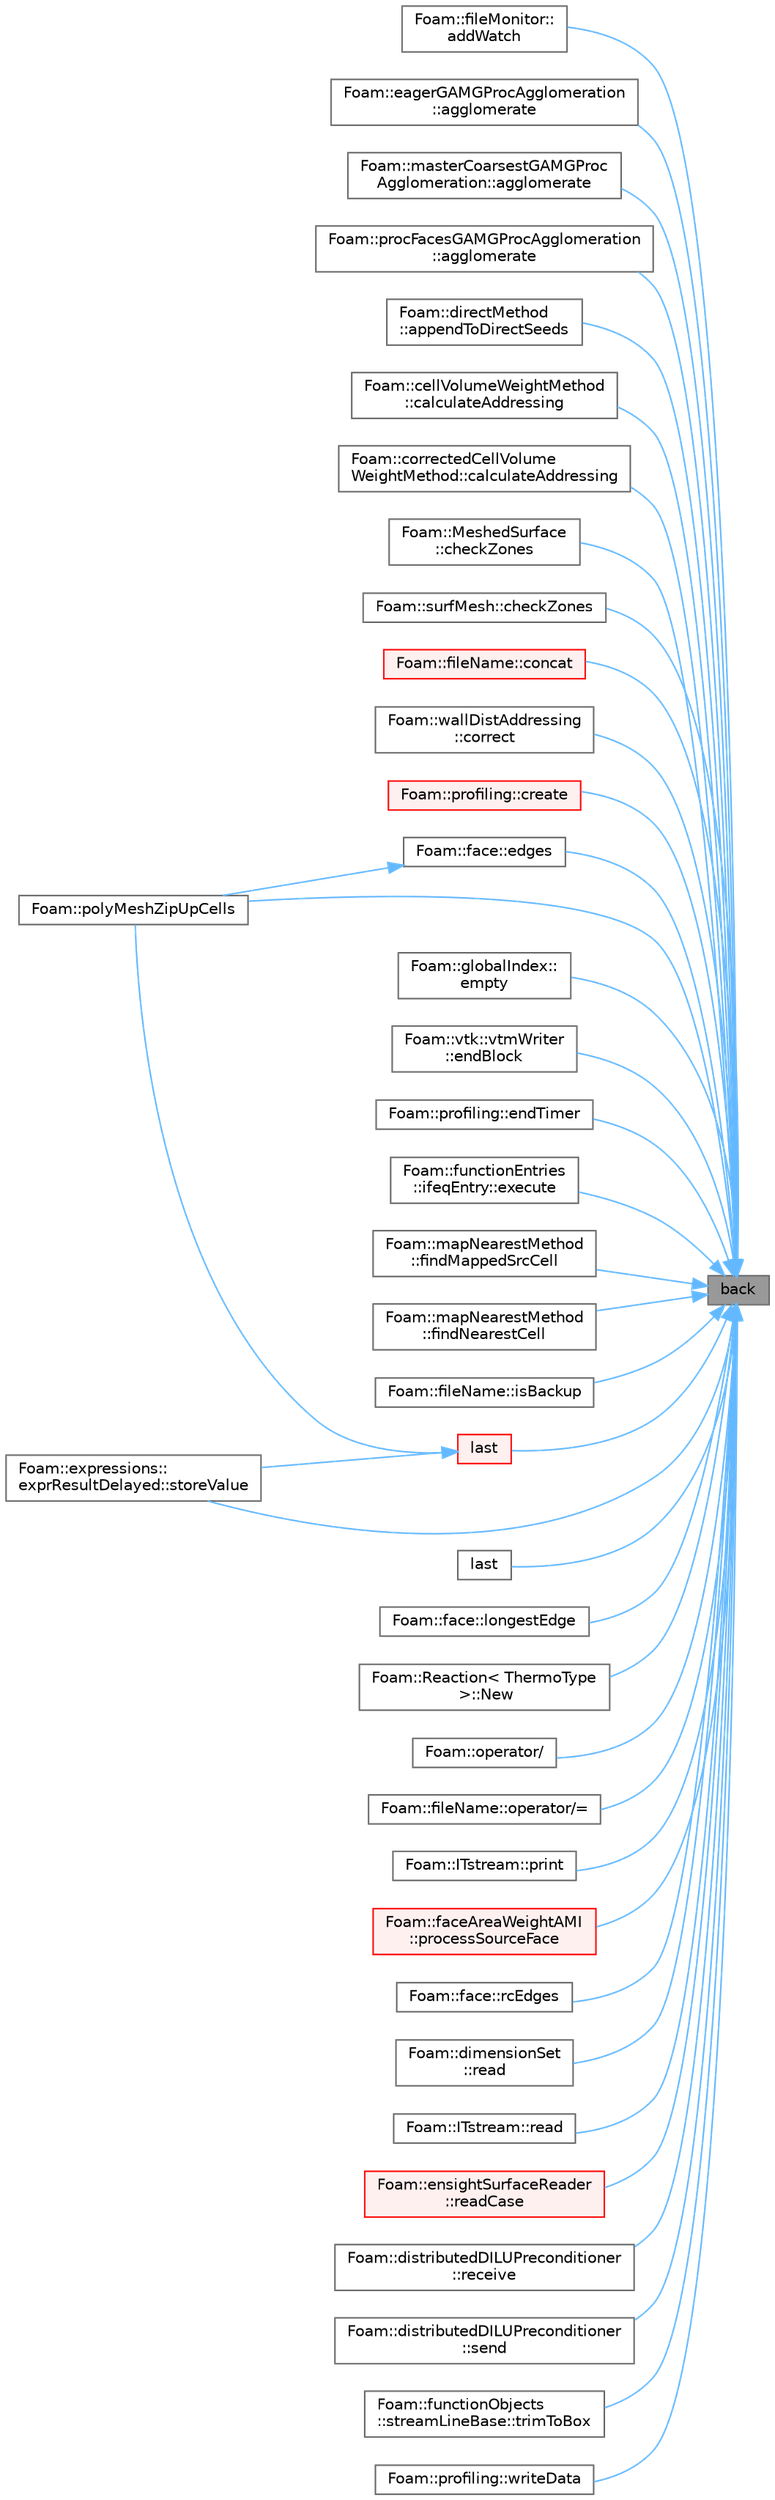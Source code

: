 digraph "back"
{
 // LATEX_PDF_SIZE
  bgcolor="transparent";
  edge [fontname=Helvetica,fontsize=10,labelfontname=Helvetica,labelfontsize=10];
  node [fontname=Helvetica,fontsize=10,shape=box,height=0.2,width=0.4];
  rankdir="RL";
  Node1 [id="Node000001",label="back",height=0.2,width=0.4,color="gray40", fillcolor="grey60", style="filled", fontcolor="black",tooltip=" "];
  Node1 -> Node2 [id="edge1_Node000001_Node000002",dir="back",color="steelblue1",style="solid",tooltip=" "];
  Node2 [id="Node000002",label="Foam::fileMonitor::\laddWatch",height=0.2,width=0.4,color="grey40", fillcolor="white", style="filled",URL="$classFoam_1_1fileMonitor.html#a54ba439641e4df6b49575fcd05af4286",tooltip=" "];
  Node1 -> Node3 [id="edge2_Node000001_Node000003",dir="back",color="steelblue1",style="solid",tooltip=" "];
  Node3 [id="Node000003",label="Foam::eagerGAMGProcAgglomeration\l::agglomerate",height=0.2,width=0.4,color="grey40", fillcolor="white", style="filled",URL="$classFoam_1_1eagerGAMGProcAgglomeration.html#aafdd9615cff0be3c3c601afb8526aee5",tooltip=" "];
  Node1 -> Node4 [id="edge3_Node000001_Node000004",dir="back",color="steelblue1",style="solid",tooltip=" "];
  Node4 [id="Node000004",label="Foam::masterCoarsestGAMGProc\lAgglomeration::agglomerate",height=0.2,width=0.4,color="grey40", fillcolor="white", style="filled",URL="$classFoam_1_1masterCoarsestGAMGProcAgglomeration.html#aafdd9615cff0be3c3c601afb8526aee5",tooltip=" "];
  Node1 -> Node5 [id="edge4_Node000001_Node000005",dir="back",color="steelblue1",style="solid",tooltip=" "];
  Node5 [id="Node000005",label="Foam::procFacesGAMGProcAgglomeration\l::agglomerate",height=0.2,width=0.4,color="grey40", fillcolor="white", style="filled",URL="$classFoam_1_1procFacesGAMGProcAgglomeration.html#aafdd9615cff0be3c3c601afb8526aee5",tooltip=" "];
  Node1 -> Node6 [id="edge5_Node000001_Node000006",dir="back",color="steelblue1",style="solid",tooltip=" "];
  Node6 [id="Node000006",label="Foam::directMethod\l::appendToDirectSeeds",height=0.2,width=0.4,color="grey40", fillcolor="white", style="filled",URL="$classFoam_1_1directMethod.html#aa20260d1d33b5ad24125024b4a912a26",tooltip=" "];
  Node1 -> Node7 [id="edge6_Node000001_Node000007",dir="back",color="steelblue1",style="solid",tooltip=" "];
  Node7 [id="Node000007",label="Foam::cellVolumeWeightMethod\l::calculateAddressing",height=0.2,width=0.4,color="grey40", fillcolor="white", style="filled",URL="$classFoam_1_1cellVolumeWeightMethod.html#a781b479382f70d68c7c1c6b58ca7fc30",tooltip=" "];
  Node1 -> Node8 [id="edge7_Node000001_Node000008",dir="back",color="steelblue1",style="solid",tooltip=" "];
  Node8 [id="Node000008",label="Foam::correctedCellVolume\lWeightMethod::calculateAddressing",height=0.2,width=0.4,color="grey40", fillcolor="white", style="filled",URL="$classFoam_1_1correctedCellVolumeWeightMethod.html#a57c6bb0f1853f10205ba3a7299fcd319",tooltip=" "];
  Node1 -> Node9 [id="edge8_Node000001_Node000009",dir="back",color="steelblue1",style="solid",tooltip=" "];
  Node9 [id="Node000009",label="Foam::MeshedSurface\l::checkZones",height=0.2,width=0.4,color="grey40", fillcolor="white", style="filled",URL="$classFoam_1_1MeshedSurface.html#a9da0199d446e8249af1b3afd9b3c713e",tooltip=" "];
  Node1 -> Node10 [id="edge9_Node000001_Node000010",dir="back",color="steelblue1",style="solid",tooltip=" "];
  Node10 [id="Node000010",label="Foam::surfMesh::checkZones",height=0.2,width=0.4,color="grey40", fillcolor="white", style="filled",URL="$classFoam_1_1surfMesh.html#a9da0199d446e8249af1b3afd9b3c713e",tooltip=" "];
  Node1 -> Node11 [id="edge10_Node000001_Node000011",dir="back",color="steelblue1",style="solid",tooltip=" "];
  Node11 [id="Node000011",label="Foam::fileName::concat",height=0.2,width=0.4,color="red", fillcolor="#FFF0F0", style="filled",URL="$classFoam_1_1fileName.html#a4c81d267d90954f591c3382a67e4624d",tooltip=" "];
  Node1 -> Node51 [id="edge11_Node000001_Node000051",dir="back",color="steelblue1",style="solid",tooltip=" "];
  Node51 [id="Node000051",label="Foam::wallDistAddressing\l::correct",height=0.2,width=0.4,color="grey40", fillcolor="white", style="filled",URL="$classFoam_1_1wallDistAddressing.html#a20bcaf396ed73535912d9a43d494fe74",tooltip=" "];
  Node1 -> Node52 [id="edge12_Node000001_Node000052",dir="back",color="steelblue1",style="solid",tooltip=" "];
  Node52 [id="Node000052",label="Foam::profiling::create",height=0.2,width=0.4,color="red", fillcolor="#FFF0F0", style="filled",URL="$classFoam_1_1profiling.html#a81c80c890681ecb6892af24dfd8a9bde",tooltip=" "];
  Node1 -> Node54 [id="edge13_Node000001_Node000054",dir="back",color="steelblue1",style="solid",tooltip=" "];
  Node54 [id="Node000054",label="Foam::face::edges",height=0.2,width=0.4,color="grey40", fillcolor="white", style="filled",URL="$classFoam_1_1face.html#ac73e538443a863173d868d2522e1b6c7",tooltip=" "];
  Node54 -> Node55 [id="edge14_Node000054_Node000055",dir="back",color="steelblue1",style="solid",tooltip=" "];
  Node55 [id="Node000055",label="Foam::polyMeshZipUpCells",height=0.2,width=0.4,color="grey40", fillcolor="white", style="filled",URL="$namespaceFoam.html#ab957fb2d74d8de84991a6246e876ecd2",tooltip=" "];
  Node1 -> Node56 [id="edge15_Node000001_Node000056",dir="back",color="steelblue1",style="solid",tooltip=" "];
  Node56 [id="Node000056",label="Foam::globalIndex::\lempty",height=0.2,width=0.4,color="grey40", fillcolor="white", style="filled",URL="$classFoam_1_1globalIndex.html#a644718bb2fb240de962dc3c9a1fdf0dc",tooltip=" "];
  Node1 -> Node57 [id="edge16_Node000001_Node000057",dir="back",color="steelblue1",style="solid",tooltip=" "];
  Node57 [id="Node000057",label="Foam::vtk::vtmWriter\l::endBlock",height=0.2,width=0.4,color="grey40", fillcolor="white", style="filled",URL="$classFoam_1_1vtk_1_1vtmWriter.html#a3c4ac1eae4a48f5c219e4fc095f26b3f",tooltip=" "];
  Node1 -> Node58 [id="edge17_Node000001_Node000058",dir="back",color="steelblue1",style="solid",tooltip=" "];
  Node58 [id="Node000058",label="Foam::profiling::endTimer",height=0.2,width=0.4,color="grey40", fillcolor="white", style="filled",URL="$classFoam_1_1profiling.html#a0de6bb10b915bc150de02131187aec5d",tooltip=" "];
  Node1 -> Node59 [id="edge18_Node000001_Node000059",dir="back",color="steelblue1",style="solid",tooltip=" "];
  Node59 [id="Node000059",label="Foam::functionEntries\l::ifeqEntry::execute",height=0.2,width=0.4,color="grey40", fillcolor="white", style="filled",URL="$classFoam_1_1functionEntries_1_1ifeqEntry.html#add80a17a9f89910cb7f8c9acc1a5abfd",tooltip=" "];
  Node1 -> Node60 [id="edge19_Node000001_Node000060",dir="back",color="steelblue1",style="solid",tooltip=" "];
  Node60 [id="Node000060",label="Foam::mapNearestMethod\l::findMappedSrcCell",height=0.2,width=0.4,color="grey40", fillcolor="white", style="filled",URL="$classFoam_1_1mapNearestMethod.html#a48664e849ac49f15c6adae8d8c3a3b37",tooltip=" "];
  Node1 -> Node61 [id="edge20_Node000001_Node000061",dir="back",color="steelblue1",style="solid",tooltip=" "];
  Node61 [id="Node000061",label="Foam::mapNearestMethod\l::findNearestCell",height=0.2,width=0.4,color="grey40", fillcolor="white", style="filled",URL="$classFoam_1_1mapNearestMethod.html#a22fa8909617e2093ab06e94abd2d8ed7",tooltip=" "];
  Node1 -> Node62 [id="edge21_Node000001_Node000062",dir="back",color="steelblue1",style="solid",tooltip=" "];
  Node62 [id="Node000062",label="Foam::fileName::isBackup",height=0.2,width=0.4,color="grey40", fillcolor="white", style="filled",URL="$classFoam_1_1fileName.html#a640f40f119cc509714e848d855d4290e",tooltip=" "];
  Node1 -> Node63 [id="edge22_Node000001_Node000063",dir="back",color="steelblue1",style="solid",tooltip=" "];
  Node63 [id="Node000063",label="last",height=0.2,width=0.4,color="red", fillcolor="#FFF0F0", style="filled",URL="$classFoam_1_1UPtrList.html#aef07c02ea1c27bdb5906043b399e0ff0",tooltip=" "];
  Node63 -> Node55 [id="edge23_Node000063_Node000055",dir="back",color="steelblue1",style="solid",tooltip=" "];
  Node63 -> Node132 [id="edge24_Node000063_Node000132",dir="back",color="steelblue1",style="solid",tooltip=" "];
  Node132 [id="Node000132",label="Foam::expressions::\lexprResultDelayed::storeValue",height=0.2,width=0.4,color="grey40", fillcolor="white", style="filled",URL="$classFoam_1_1expressions_1_1exprResultDelayed.html#a097d713ab3e8beb3d23a5adbe2e60ac9",tooltip=" "];
  Node1 -> Node137 [id="edge25_Node000001_Node000137",dir="back",color="steelblue1",style="solid",tooltip=" "];
  Node137 [id="Node000137",label="last",height=0.2,width=0.4,color="grey40", fillcolor="white", style="filled",URL="$classFoam_1_1UPtrList.html#a7cf46742fdf85ce198e542001fc3f3fc",tooltip=" "];
  Node1 -> Node138 [id="edge26_Node000001_Node000138",dir="back",color="steelblue1",style="solid",tooltip=" "];
  Node138 [id="Node000138",label="Foam::face::longestEdge",height=0.2,width=0.4,color="grey40", fillcolor="white", style="filled",URL="$classFoam_1_1face.html#a68b0b6d760670dae6c3844cbcdcafe7c",tooltip=" "];
  Node1 -> Node139 [id="edge27_Node000001_Node000139",dir="back",color="steelblue1",style="solid",tooltip=" "];
  Node139 [id="Node000139",label="Foam::Reaction\< ThermoType\l \>::New",height=0.2,width=0.4,color="grey40", fillcolor="white", style="filled",URL="$classFoam_1_1Reaction.html#a56f00455cec9094e2b96bdcfcaabcb3e",tooltip=" "];
  Node1 -> Node140 [id="edge28_Node000001_Node000140",dir="back",color="steelblue1",style="solid",tooltip=" "];
  Node140 [id="Node000140",label="Foam::operator/",height=0.2,width=0.4,color="grey40", fillcolor="white", style="filled",URL="$namespaceFoam.html#aec576caf578b066b9fe71cca49dc0058",tooltip=" "];
  Node1 -> Node141 [id="edge29_Node000001_Node000141",dir="back",color="steelblue1",style="solid",tooltip=" "];
  Node141 [id="Node000141",label="Foam::fileName::operator/=",height=0.2,width=0.4,color="grey40", fillcolor="white", style="filled",URL="$classFoam_1_1fileName.html#a3447a2ea17bb8a4ba3ed11f5bdfcf022",tooltip=" "];
  Node1 -> Node55 [id="edge30_Node000001_Node000055",dir="back",color="steelblue1",style="solid",tooltip=" "];
  Node1 -> Node142 [id="edge31_Node000001_Node000142",dir="back",color="steelblue1",style="solid",tooltip=" "];
  Node142 [id="Node000142",label="Foam::ITstream::print",height=0.2,width=0.4,color="grey40", fillcolor="white", style="filled",URL="$classFoam_1_1ITstream.html#a68926051a5d92c255b3604bcccded648",tooltip=" "];
  Node1 -> Node143 [id="edge32_Node000001_Node000143",dir="back",color="steelblue1",style="solid",tooltip=" "];
  Node143 [id="Node000143",label="Foam::faceAreaWeightAMI\l::processSourceFace",height=0.2,width=0.4,color="red", fillcolor="#FFF0F0", style="filled",URL="$classFoam_1_1faceAreaWeightAMI.html#a13f4bd32bd5a016e16c1e7048b12cae3",tooltip=" "];
  Node1 -> Node145 [id="edge33_Node000001_Node000145",dir="back",color="steelblue1",style="solid",tooltip=" "];
  Node145 [id="Node000145",label="Foam::face::rcEdges",height=0.2,width=0.4,color="grey40", fillcolor="white", style="filled",URL="$classFoam_1_1face.html#aa6824e84e340f94c3a62e9571ccf7422",tooltip=" "];
  Node1 -> Node146 [id="edge34_Node000001_Node000146",dir="back",color="steelblue1",style="solid",tooltip=" "];
  Node146 [id="Node000146",label="Foam::dimensionSet\l::read",height=0.2,width=0.4,color="grey40", fillcolor="white", style="filled",URL="$classFoam_1_1dimensionSet.html#a4b1272c56fc93e26715db0ffd87a9b1f",tooltip=" "];
  Node1 -> Node147 [id="edge35_Node000001_Node000147",dir="back",color="steelblue1",style="solid",tooltip=" "];
  Node147 [id="Node000147",label="Foam::ITstream::read",height=0.2,width=0.4,color="grey40", fillcolor="white", style="filled",URL="$classFoam_1_1ITstream.html#a3326536669aa86f1b49e8484698da6a7",tooltip=" "];
  Node1 -> Node148 [id="edge36_Node000001_Node000148",dir="back",color="steelblue1",style="solid",tooltip=" "];
  Node148 [id="Node000148",label="Foam::ensightSurfaceReader\l::readCase",height=0.2,width=0.4,color="red", fillcolor="#FFF0F0", style="filled",URL="$classFoam_1_1ensightSurfaceReader.html#a621628bafccdd40a52013e4d0b57e942",tooltip=" "];
  Node1 -> Node150 [id="edge37_Node000001_Node000150",dir="back",color="steelblue1",style="solid",tooltip=" "];
  Node150 [id="Node000150",label="Foam::distributedDILUPreconditioner\l::receive",height=0.2,width=0.4,color="grey40", fillcolor="white", style="filled",URL="$classFoam_1_1distributedDILUPreconditioner.html#ac8a2adc26aedcbb222bbdb9515b34f2c",tooltip=" "];
  Node1 -> Node151 [id="edge38_Node000001_Node000151",dir="back",color="steelblue1",style="solid",tooltip=" "];
  Node151 [id="Node000151",label="Foam::distributedDILUPreconditioner\l::send",height=0.2,width=0.4,color="grey40", fillcolor="white", style="filled",URL="$classFoam_1_1distributedDILUPreconditioner.html#a13fa65b0c6c39d7a7b10fc64d7842cb7",tooltip=" "];
  Node1 -> Node132 [id="edge39_Node000001_Node000132",dir="back",color="steelblue1",style="solid",tooltip=" "];
  Node1 -> Node152 [id="edge40_Node000001_Node000152",dir="back",color="steelblue1",style="solid",tooltip=" "];
  Node152 [id="Node000152",label="Foam::functionObjects\l::streamLineBase::trimToBox",height=0.2,width=0.4,color="grey40", fillcolor="white", style="filled",URL="$classFoam_1_1functionObjects_1_1streamLineBase.html#ad9fef25c79d6995f804bc6397392c549",tooltip=" "];
  Node1 -> Node153 [id="edge41_Node000001_Node000153",dir="back",color="steelblue1",style="solid",tooltip=" "];
  Node153 [id="Node000153",label="Foam::profiling::writeData",height=0.2,width=0.4,color="grey40", fillcolor="white", style="filled",URL="$classFoam_1_1profiling.html#a4c658e15d7e8f5819cdc0eedbbbeb85e",tooltip=" "];
}
